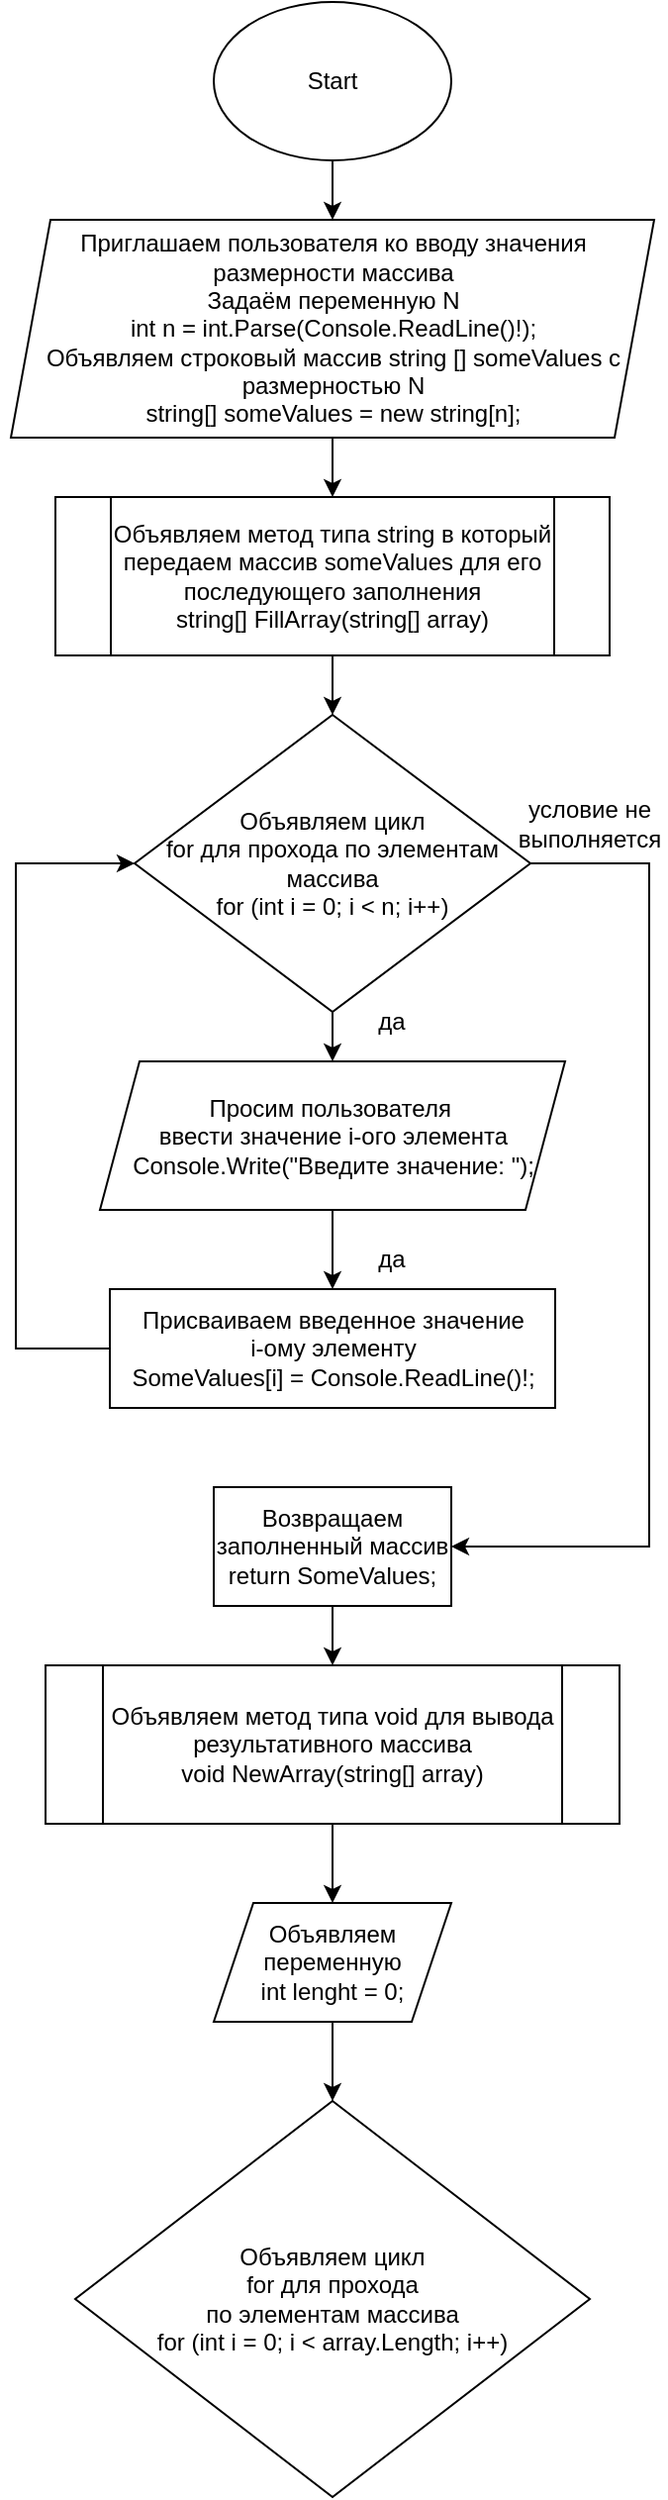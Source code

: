 <mxfile version="21.1.9" type="github">
  <diagram name="Страница 1" id="wiCkhNsXEZ-Z-EXqQOiV">
    <mxGraphModel dx="1434" dy="796" grid="1" gridSize="10" guides="1" tooltips="1" connect="1" arrows="1" fold="1" page="1" pageScale="1" pageWidth="827" pageHeight="1169" math="0" shadow="0">
      <root>
        <mxCell id="0" />
        <mxCell id="1" parent="0" />
        <mxCell id="tDU4lAh9EVNraaSVH0l1-3" value="" style="edgeStyle=orthogonalEdgeStyle;rounded=0;orthogonalLoop=1;jettySize=auto;html=1;" edge="1" parent="1" source="tDU4lAh9EVNraaSVH0l1-1" target="tDU4lAh9EVNraaSVH0l1-2">
          <mxGeometry relative="1" as="geometry" />
        </mxCell>
        <mxCell id="tDU4lAh9EVNraaSVH0l1-1" value="Start" style="ellipse;whiteSpace=wrap;html=1;" vertex="1" parent="1">
          <mxGeometry x="380" y="20" width="120" height="80" as="geometry" />
        </mxCell>
        <mxCell id="tDU4lAh9EVNraaSVH0l1-5" value="" style="edgeStyle=orthogonalEdgeStyle;rounded=0;orthogonalLoop=1;jettySize=auto;html=1;" edge="1" parent="1" source="tDU4lAh9EVNraaSVH0l1-2" target="tDU4lAh9EVNraaSVH0l1-4">
          <mxGeometry relative="1" as="geometry" />
        </mxCell>
        <mxCell id="tDU4lAh9EVNraaSVH0l1-2" value="Приглашаем пользователя ко вводу значения размерности массива&lt;br&gt;Задаём переменную N&lt;br&gt;int n = int.Parse(Console.ReadLine()!);&lt;br&gt;Объявляем строковый массив string [] someValues с размерностью N&lt;br&gt;string[] someValues = new string[n];" style="shape=parallelogram;perimeter=parallelogramPerimeter;whiteSpace=wrap;html=1;fixedSize=1;" vertex="1" parent="1">
          <mxGeometry x="277.5" y="130" width="325" height="110" as="geometry" />
        </mxCell>
        <mxCell id="tDU4lAh9EVNraaSVH0l1-7" value="" style="edgeStyle=orthogonalEdgeStyle;rounded=0;orthogonalLoop=1;jettySize=auto;html=1;" edge="1" parent="1" source="tDU4lAh9EVNraaSVH0l1-4" target="tDU4lAh9EVNraaSVH0l1-6">
          <mxGeometry relative="1" as="geometry" />
        </mxCell>
        <mxCell id="tDU4lAh9EVNraaSVH0l1-4" value="Объявляем метод типа string в который передаем массив someValues для его последующего заполнения&lt;br&gt;string[] FillArray(string[] array)" style="shape=process;whiteSpace=wrap;html=1;backgroundOutline=1;" vertex="1" parent="1">
          <mxGeometry x="300" y="270" width="280" height="80" as="geometry" />
        </mxCell>
        <mxCell id="tDU4lAh9EVNraaSVH0l1-11" value="" style="edgeStyle=orthogonalEdgeStyle;rounded=0;orthogonalLoop=1;jettySize=auto;html=1;" edge="1" parent="1" source="tDU4lAh9EVNraaSVH0l1-6" target="tDU4lAh9EVNraaSVH0l1-10">
          <mxGeometry relative="1" as="geometry" />
        </mxCell>
        <mxCell id="tDU4lAh9EVNraaSVH0l1-18" value="" style="edgeStyle=orthogonalEdgeStyle;rounded=0;orthogonalLoop=1;jettySize=auto;html=1;" edge="1" parent="1" source="tDU4lAh9EVNraaSVH0l1-6" target="tDU4lAh9EVNraaSVH0l1-17">
          <mxGeometry relative="1" as="geometry">
            <Array as="points">
              <mxPoint x="600" y="455" />
              <mxPoint x="600" y="800" />
            </Array>
          </mxGeometry>
        </mxCell>
        <mxCell id="tDU4lAh9EVNraaSVH0l1-6" value="Объявляем цикл &lt;br&gt;for для прохода по элементам массива&lt;br&gt;for (int i = 0; i &amp;lt; n; i++)" style="rhombus;whiteSpace=wrap;html=1;" vertex="1" parent="1">
          <mxGeometry x="340" y="380" width="200" height="150" as="geometry" />
        </mxCell>
        <mxCell id="tDU4lAh9EVNraaSVH0l1-13" value="" style="edgeStyle=orthogonalEdgeStyle;rounded=0;orthogonalLoop=1;jettySize=auto;html=1;" edge="1" parent="1" source="tDU4lAh9EVNraaSVH0l1-10" target="tDU4lAh9EVNraaSVH0l1-12">
          <mxGeometry relative="1" as="geometry" />
        </mxCell>
        <mxCell id="tDU4lAh9EVNraaSVH0l1-10" value="Просим пользователя&amp;nbsp;&lt;br&gt;ввести значение i-ого элемента&lt;br&gt;Console.Write(&quot;Введите значение: &quot;);" style="shape=parallelogram;perimeter=parallelogramPerimeter;whiteSpace=wrap;html=1;fixedSize=1;" vertex="1" parent="1">
          <mxGeometry x="322.5" y="555" width="235" height="75" as="geometry" />
        </mxCell>
        <mxCell id="tDU4lAh9EVNraaSVH0l1-16" style="edgeStyle=orthogonalEdgeStyle;rounded=0;orthogonalLoop=1;jettySize=auto;html=1;entryX=0;entryY=0.5;entryDx=0;entryDy=0;" edge="1" parent="1" source="tDU4lAh9EVNraaSVH0l1-12" target="tDU4lAh9EVNraaSVH0l1-6">
          <mxGeometry relative="1" as="geometry">
            <Array as="points">
              <mxPoint x="280" y="700" />
              <mxPoint x="280" y="455" />
            </Array>
          </mxGeometry>
        </mxCell>
        <mxCell id="tDU4lAh9EVNraaSVH0l1-12" value="Присваиваем введенное значение&lt;br&gt;i-ому элементу&lt;br&gt;SomeValues[i] = Console.ReadLine()!;" style="whiteSpace=wrap;html=1;" vertex="1" parent="1">
          <mxGeometry x="327.5" y="670" width="225" height="60" as="geometry" />
        </mxCell>
        <mxCell id="tDU4lAh9EVNraaSVH0l1-14" value="да" style="text;html=1;strokeColor=none;fillColor=none;align=center;verticalAlign=middle;whiteSpace=wrap;rounded=0;" vertex="1" parent="1">
          <mxGeometry x="440" y="520" width="60" height="30" as="geometry" />
        </mxCell>
        <mxCell id="tDU4lAh9EVNraaSVH0l1-15" value="да" style="text;html=1;strokeColor=none;fillColor=none;align=center;verticalAlign=middle;whiteSpace=wrap;rounded=0;" vertex="1" parent="1">
          <mxGeometry x="440" y="640" width="60" height="30" as="geometry" />
        </mxCell>
        <mxCell id="tDU4lAh9EVNraaSVH0l1-21" value="" style="edgeStyle=orthogonalEdgeStyle;rounded=0;orthogonalLoop=1;jettySize=auto;html=1;" edge="1" parent="1" source="tDU4lAh9EVNraaSVH0l1-17" target="tDU4lAh9EVNraaSVH0l1-20">
          <mxGeometry relative="1" as="geometry" />
        </mxCell>
        <mxCell id="tDU4lAh9EVNraaSVH0l1-17" value="Возвращаем заполненный массив&lt;br&gt;return SomeValues;" style="whiteSpace=wrap;html=1;" vertex="1" parent="1">
          <mxGeometry x="380" y="770" width="120" height="60" as="geometry" />
        </mxCell>
        <mxCell id="tDU4lAh9EVNraaSVH0l1-19" value="условие не выполняется" style="text;html=1;strokeColor=none;fillColor=none;align=center;verticalAlign=middle;whiteSpace=wrap;rounded=0;" vertex="1" parent="1">
          <mxGeometry x="540" y="420" width="60" height="30" as="geometry" />
        </mxCell>
        <mxCell id="tDU4lAh9EVNraaSVH0l1-23" value="" style="edgeStyle=orthogonalEdgeStyle;rounded=0;orthogonalLoop=1;jettySize=auto;html=1;" edge="1" parent="1" source="tDU4lAh9EVNraaSVH0l1-20" target="tDU4lAh9EVNraaSVH0l1-22">
          <mxGeometry relative="1" as="geometry" />
        </mxCell>
        <mxCell id="tDU4lAh9EVNraaSVH0l1-20" value="Объявляем метод типа void для вывода результативного массива&lt;br&gt;void NewArray(string[] array)" style="shape=process;whiteSpace=wrap;html=1;backgroundOutline=1;" vertex="1" parent="1">
          <mxGeometry x="295" y="860" width="290" height="80" as="geometry" />
        </mxCell>
        <mxCell id="tDU4lAh9EVNraaSVH0l1-27" value="" style="edgeStyle=orthogonalEdgeStyle;rounded=0;orthogonalLoop=1;jettySize=auto;html=1;" edge="1" parent="1" source="tDU4lAh9EVNraaSVH0l1-22" target="tDU4lAh9EVNraaSVH0l1-26">
          <mxGeometry relative="1" as="geometry" />
        </mxCell>
        <mxCell id="tDU4lAh9EVNraaSVH0l1-22" value="Объявляем переменную &lt;br&gt;int lenght = 0;" style="shape=parallelogram;perimeter=parallelogramPerimeter;whiteSpace=wrap;html=1;fixedSize=1;" vertex="1" parent="1">
          <mxGeometry x="380" y="980" width="120" height="60" as="geometry" />
        </mxCell>
        <mxCell id="tDU4lAh9EVNraaSVH0l1-26" value="Объявляем цикл &lt;br&gt;for для прохода &lt;br&gt;по элементам массива&lt;br&gt;for (int i = 0; i &amp;lt; array.Length; i++)" style="rhombus;whiteSpace=wrap;html=1;" vertex="1" parent="1">
          <mxGeometry x="310" y="1080" width="260" height="200" as="geometry" />
        </mxCell>
      </root>
    </mxGraphModel>
  </diagram>
</mxfile>
